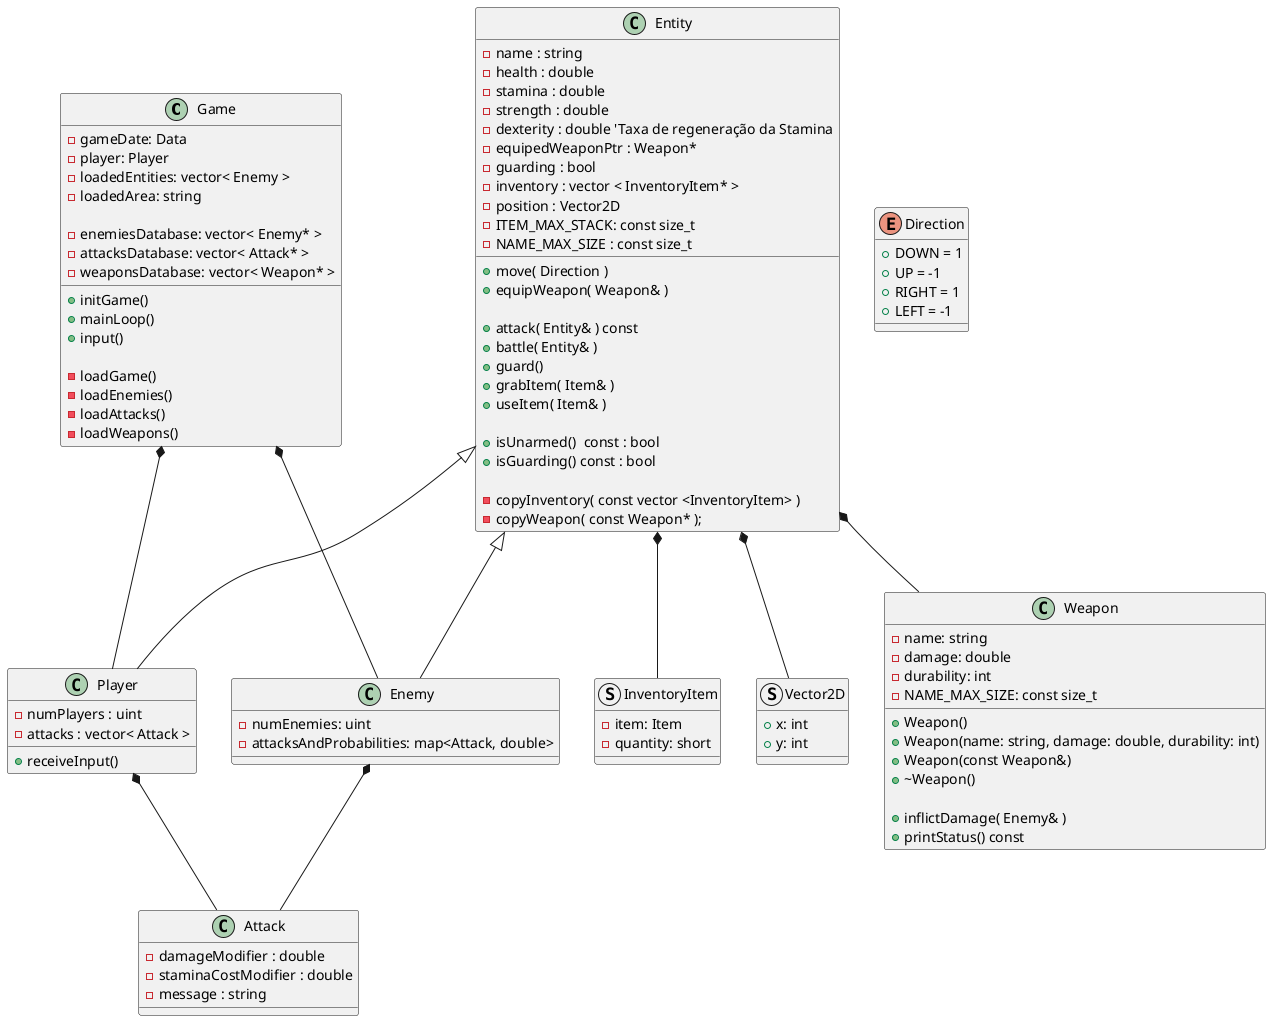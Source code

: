 @startuml
class Game {
   - gameDate: Data
   - player: Player
   - loadedEntities: vector< Enemy >
   - loadedArea: string

   - enemiesDatabase: vector< Enemy* >
   - attacksDatabase: vector< Attack* >
   - weaponsDatabase: vector< Weapon* >
   
   + initGame()
   + mainLoop()
   + input()

   - loadGame()
   - loadEnemies()
   - loadAttacks()
   - loadWeapons()
}

enum Direction{
   + DOWN = 1
   + UP = -1
   + RIGHT = 1
   + LEFT = -1
}

struct InventoryItem {
    - item: Item
    - quantity: short
}

struct Vector2D {
    + x: int
    + y: int
}

class Entity{
    - name : string
    - health : double
    - stamina : double
    - strength : double
    - dexterity : double 'Taxa de regeneração da Stamina
    - equipedWeaponPtr : Weapon*
    - guarding : bool
    - inventory : vector < InventoryItem* >
    - position : Vector2D
    - ITEM_MAX_STACK: const size_t
    - NAME_MAX_SIZE : const size_t

    + move( Direction )
    + equipWeapon( Weapon& )

    + attack( Entity& ) const
    + battle( Entity& )
    + guard()
    + grabItem( Item& )
    + useItem( Item& )

    + isUnarmed()  const : bool
    + isGuarding() const : bool

    ' Aqui, a função pode simplesmente atribuir a um atributo privado direto, sem precisar retornar
    - copyInventory( const vector <InventoryItem> )
    - copyWeapon( const Weapon* );
}

class Player {
    - numPlayers : uint
    - attacks : vector< Attack >
    + receiveInput()
}

class Enemy {
    - numEnemies: uint
    'O ataque e a probabilidade de usar o ataque em batalha!
    - attacksAndProbabilities: map<Attack, double>
}

class Attack {
    - damageModifier : double
    - staminaCostModifier : double
    - message : string
}

class Weapon {
    - name: string
    - damage: double
    - durability: int
    - NAME_MAX_SIZE: const size_t

    + Weapon()
    + Weapon(name: string, damage: double, durability: int)
    + Weapon(const Weapon&)
    + ~Weapon()

    + inflictDamage( Enemy& )
    + printStatus() const
}

Game *-- Player
Game *-- Enemy
Entity <|-- Player
Entity <|-- Enemy
Entity *-- Weapon
Entity *-- InventoryItem
Entity *-- Vector2D
Enemy *-- Attack
Player *-- Attack
@enduml